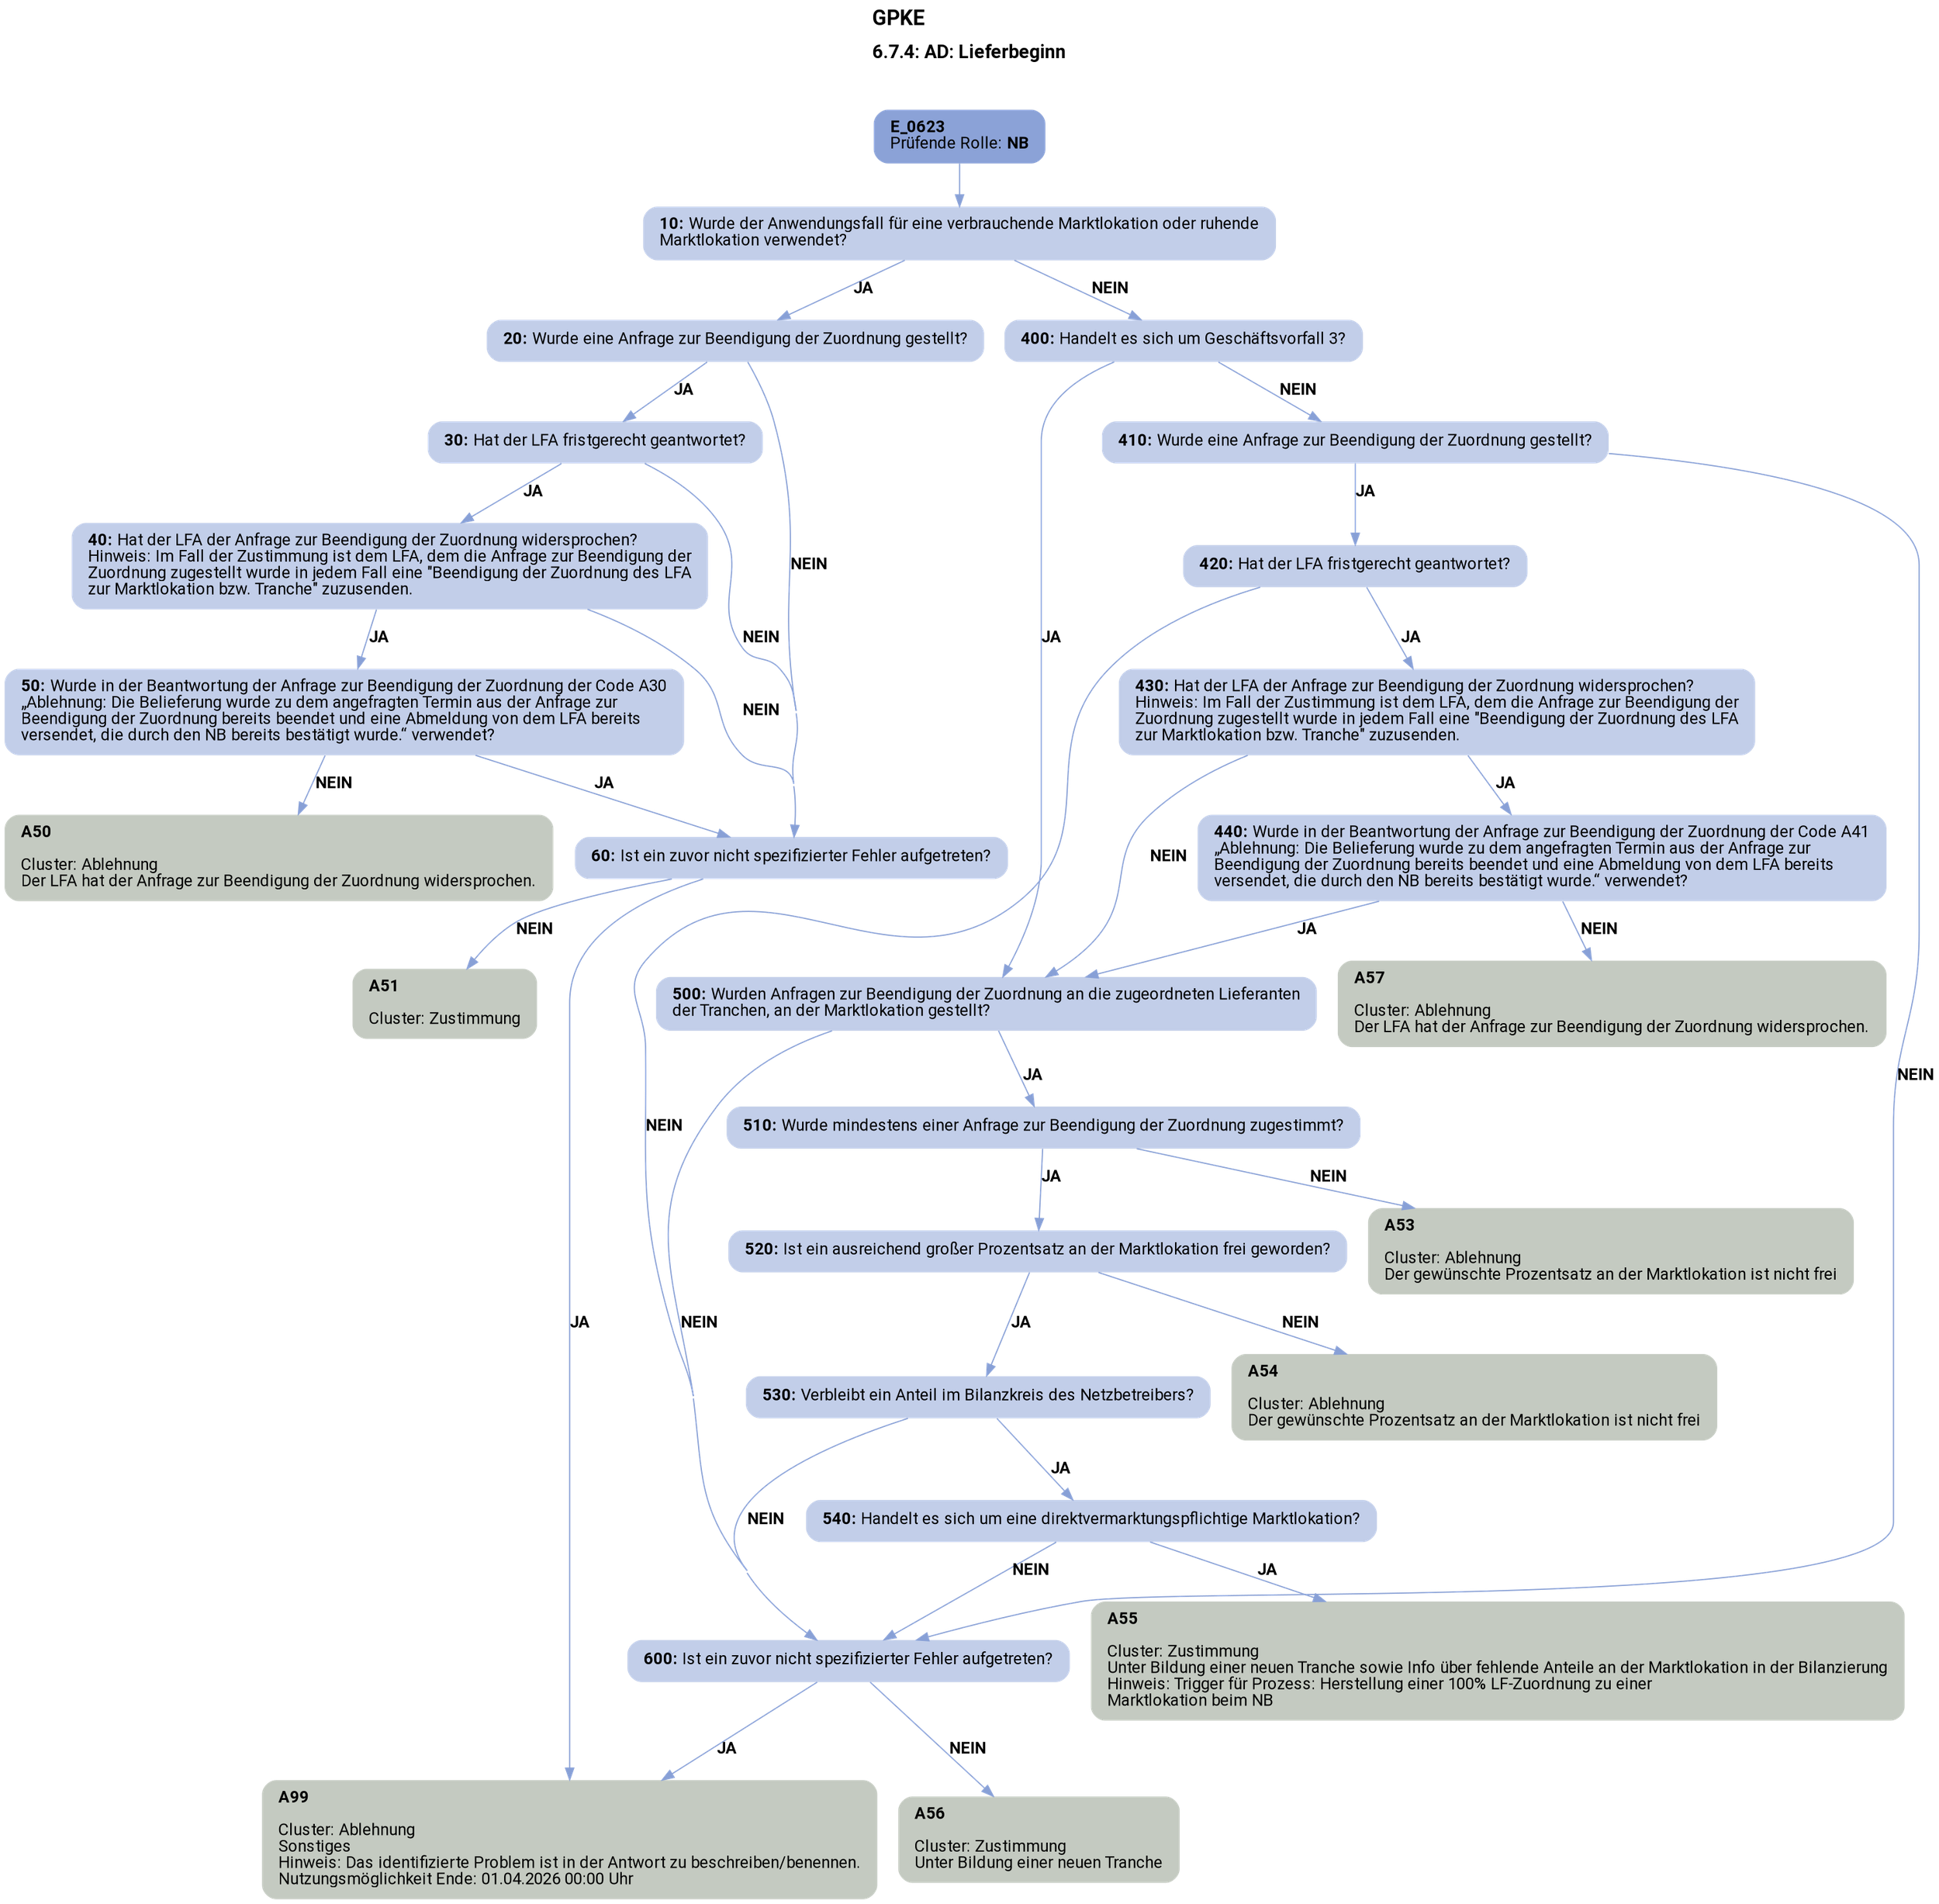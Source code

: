 digraph D {
    labelloc="t";
    label=<<B><FONT POINT-SIZE="18">GPKE</FONT></B><BR align="left"/><BR/><B><FONT POINT-SIZE="16">6.7.4: AD: Lieferbeginn</FONT></B><BR align="left"/><BR/><BR/><BR/>>;
    ratio="compress";
    concentrate=true;
    pack=true;
    rankdir=TB;
    packmode="array";
    size="20,20";
    fontsize=12;
    "Start" [margin="0.2,0.12", shape=box, style="filled,rounded", penwidth=0.0, fillcolor="#8ba2d7", label=<<B>E_0623</B><BR align="left"/><FONT>Prüfende Rolle: <B>NB</B></FONT><BR align="center"/>>, fontname="Roboto, sans-serif"];
    "10" [margin="0.2,0.12", shape=box, style="filled,rounded", penwidth=0.0, fillcolor="#c2cee9", label=<<B>10: </B>Wurde der Anwendungsfall für eine verbrauchende Marktlokation oder ruhende<BR align="left"/>Marktlokation verwendet?<BR align="left"/>>, fontname="Roboto, sans-serif"];
    "20" [margin="0.2,0.12", shape=box, style="filled,rounded", penwidth=0.0, fillcolor="#c2cee9", label=<<B>20: </B>Wurde eine Anfrage zur Beendigung der Zuordnung gestellt?<BR align="left"/>>, fontname="Roboto, sans-serif"];
    "30" [margin="0.2,0.12", shape=box, style="filled,rounded", penwidth=0.0, fillcolor="#c2cee9", label=<<B>30: </B>Hat der LFA fristgerecht geantwortet?<BR align="left"/>>, fontname="Roboto, sans-serif"];
    "40" [margin="0.2,0.12", shape=box, style="filled,rounded", penwidth=0.0, fillcolor="#c2cee9", label=<<B>40: </B>Hat der LFA der Anfrage zur Beendigung der Zuordnung widersprochen?<BR align="left"/>Hinweis: Im Fall der Zustimmung ist dem LFA, dem die Anfrage zur Beendigung der<BR align="left"/>Zuordnung zugestellt wurde in jedem Fall eine "Beendigung der Zuordnung des LFA<BR align="left"/>zur Marktlokation bzw. Tranche" zuzusenden.<BR align="left"/>>, fontname="Roboto, sans-serif"];
    "50" [margin="0.2,0.12", shape=box, style="filled,rounded", penwidth=0.0, fillcolor="#c2cee9", label=<<B>50: </B>Wurde in der Beantwortung der Anfrage zur Beendigung der Zuordnung der Code A30<BR align="left"/>„Ablehnung: Die Belieferung wurde zu dem angefragten Termin aus der Anfrage zur<BR align="left"/>Beendigung der Zuordnung bereits beendet und eine Abmeldung von dem LFA bereits<BR align="left"/>versendet, die durch den NB bereits bestätigt wurde.“ verwendet?<BR align="left"/>>, fontname="Roboto, sans-serif"];
    "A50" [margin="0.2,0.12", shape=box, style="filled,rounded", penwidth=0.0, fillcolor="#c4cac1", label=<<B>A50</B><BR align="left"/><BR align="left"/><FONT>Cluster: Ablehnung<BR align="left"/>Der LFA hat der Anfrage zur Beendigung der Zuordnung widersprochen.<BR align="left"/></FONT>>, fontname="Roboto, sans-serif"];
    "60" [margin="0.2,0.12", shape=box, style="filled,rounded", penwidth=0.0, fillcolor="#c2cee9", label=<<B>60: </B>Ist ein zuvor nicht spezifizierter Fehler aufgetreten?<BR align="left"/>>, fontname="Roboto, sans-serif"];
    "A51" [margin="0.2,0.12", shape=box, style="filled,rounded", penwidth=0.0, fillcolor="#c4cac1", label=<<B>A51</B><BR align="left"/><BR align="left"/><FONT>Cluster: Zustimmung<BR align="left"/></FONT>>, fontname="Roboto, sans-serif"];
    "A99" [margin="0.2,0.12", shape=box, style="filled,rounded", penwidth=0.0, fillcolor="#c4cac1", label=<<B>A99</B><BR align="left"/><BR align="left"/><FONT>Cluster: Ablehnung<BR align="left"/>Sonstiges<BR align="left"/>Hinweis: Das identifizierte Problem ist in der Antwort zu beschreiben/benennen.<BR align="left"/>Nutzungsmöglichkeit Ende: 01.04.2026 00:00 Uhr<BR align="left"/></FONT>>, fontname="Roboto, sans-serif"];
    "400" [margin="0.2,0.12", shape=box, style="filled,rounded", penwidth=0.0, fillcolor="#c2cee9", label=<<B>400: </B>Handelt es sich um Geschäftsvorfall 3?<BR align="left"/>>, fontname="Roboto, sans-serif"];
    "410" [margin="0.2,0.12", shape=box, style="filled,rounded", penwidth=0.0, fillcolor="#c2cee9", label=<<B>410: </B>Wurde eine Anfrage zur Beendigung der Zuordnung gestellt?<BR align="left"/>>, fontname="Roboto, sans-serif"];
    "420" [margin="0.2,0.12", shape=box, style="filled,rounded", penwidth=0.0, fillcolor="#c2cee9", label=<<B>420: </B>Hat der LFA fristgerecht geantwortet?<BR align="left"/>>, fontname="Roboto, sans-serif"];
    "430" [margin="0.2,0.12", shape=box, style="filled,rounded", penwidth=0.0, fillcolor="#c2cee9", label=<<B>430: </B>Hat der LFA der Anfrage zur Beendigung der Zuordnung widersprochen?<BR align="left"/>Hinweis: Im Fall der Zustimmung ist dem LFA, dem die Anfrage zur Beendigung der<BR align="left"/>Zuordnung zugestellt wurde in jedem Fall eine "Beendigung der Zuordnung des LFA<BR align="left"/>zur Marktlokation bzw. Tranche" zuzusenden.<BR align="left"/>>, fontname="Roboto, sans-serif"];
    "440" [margin="0.2,0.12", shape=box, style="filled,rounded", penwidth=0.0, fillcolor="#c2cee9", label=<<B>440: </B>Wurde in der Beantwortung der Anfrage zur Beendigung der Zuordnung der Code A41<BR align="left"/>„Ablehnung: Die Belieferung wurde zu dem angefragten Termin aus der Anfrage zur<BR align="left"/>Beendigung der Zuordnung bereits beendet und eine Abmeldung von dem LFA bereits<BR align="left"/>versendet, die durch den NB bereits bestätigt wurde.“ verwendet?<BR align="left"/>>, fontname="Roboto, sans-serif"];
    "A57" [margin="0.2,0.12", shape=box, style="filled,rounded", penwidth=0.0, fillcolor="#c4cac1", label=<<B>A57</B><BR align="left"/><BR align="left"/><FONT>Cluster: Ablehnung<BR align="left"/>Der LFA hat der Anfrage zur Beendigung der Zuordnung widersprochen.<BR align="left"/></FONT>>, fontname="Roboto, sans-serif"];
    "500" [margin="0.2,0.12", shape=box, style="filled,rounded", penwidth=0.0, fillcolor="#c2cee9", label=<<B>500: </B>Wurden Anfragen zur Beendigung der Zuordnung an die zugeordneten Lieferanten<BR align="left"/>der Tranchen, an der Marktlokation gestellt?<BR align="left"/>>, fontname="Roboto, sans-serif"];
    "510" [margin="0.2,0.12", shape=box, style="filled,rounded", penwidth=0.0, fillcolor="#c2cee9", label=<<B>510: </B>Wurde mindestens einer Anfrage zur Beendigung der Zuordnung zugestimmt?<BR align="left"/>>, fontname="Roboto, sans-serif"];
    "A53" [margin="0.2,0.12", shape=box, style="filled,rounded", penwidth=0.0, fillcolor="#c4cac1", label=<<B>A53</B><BR align="left"/><BR align="left"/><FONT>Cluster: Ablehnung<BR align="left"/>Der gewünschte Prozentsatz an der Marktlokation ist nicht frei<BR align="left"/></FONT>>, fontname="Roboto, sans-serif"];
    "520" [margin="0.2,0.12", shape=box, style="filled,rounded", penwidth=0.0, fillcolor="#c2cee9", label=<<B>520: </B>Ist ein ausreichend großer Prozentsatz an der Marktlokation frei geworden?<BR align="left"/>>, fontname="Roboto, sans-serif"];
    "A54" [margin="0.2,0.12", shape=box, style="filled,rounded", penwidth=0.0, fillcolor="#c4cac1", label=<<B>A54</B><BR align="left"/><BR align="left"/><FONT>Cluster: Ablehnung<BR align="left"/>Der gewünschte Prozentsatz an der Marktlokation ist nicht frei<BR align="left"/></FONT>>, fontname="Roboto, sans-serif"];
    "530" [margin="0.2,0.12", shape=box, style="filled,rounded", penwidth=0.0, fillcolor="#c2cee9", label=<<B>530: </B>Verbleibt ein Anteil im Bilanzkreis des Netzbetreibers?<BR align="left"/>>, fontname="Roboto, sans-serif"];
    "540" [margin="0.2,0.12", shape=box, style="filled,rounded", penwidth=0.0, fillcolor="#c2cee9", label=<<B>540: </B>Handelt es sich um eine direktvermarktungspflichtige Marktlokation?<BR align="left"/>>, fontname="Roboto, sans-serif"];
    "A55" [margin="0.2,0.12", shape=box, style="filled,rounded", penwidth=0.0, fillcolor="#c4cac1", label=<<B>A55</B><BR align="left"/><BR align="left"/><FONT>Cluster: Zustimmung<BR align="left"/>Unter Bildung einer neuen Tranche sowie Info über fehlende Anteile an der Marktlokation in der Bilanzierung<BR align="left"/>Hinweis: Trigger für Prozess: Herstellung einer 100% LF-Zuordnung zu einer<BR align="left"/>Marktlokation beim NB<BR align="left"/></FONT>>, fontname="Roboto, sans-serif"];
    "600" [margin="0.2,0.12", shape=box, style="filled,rounded", penwidth=0.0, fillcolor="#c2cee9", label=<<B>600: </B>Ist ein zuvor nicht spezifizierter Fehler aufgetreten?<BR align="left"/>>, fontname="Roboto, sans-serif"];
    "A56" [margin="0.2,0.12", shape=box, style="filled,rounded", penwidth=0.0, fillcolor="#c4cac1", label=<<B>A56</B><BR align="left"/><BR align="left"/><FONT>Cluster: Zustimmung<BR align="left"/>Unter Bildung einer neuen Tranche<BR align="left"/></FONT>>, fontname="Roboto, sans-serif"];

    "Start" -> "10" [color="#88a0d6"];
    "10" -> "20" [label=<<B>JA</B>>, color="#88a0d6", fontname="Roboto, sans-serif"];
    "10" -> "400" [label=<<B>NEIN</B>>, color="#88a0d6", fontname="Roboto, sans-serif"];
    "20" -> "60" [label=<<B>NEIN</B>>, color="#88a0d6", fontname="Roboto, sans-serif"];
    "20" -> "30" [label=<<B>JA</B>>, color="#88a0d6", fontname="Roboto, sans-serif"];
    "30" -> "40" [label=<<B>JA</B>>, color="#88a0d6", fontname="Roboto, sans-serif"];
    "30" -> "60" [label=<<B>NEIN</B>>, color="#88a0d6", fontname="Roboto, sans-serif"];
    "40" -> "50" [label=<<B>JA</B>>, color="#88a0d6", fontname="Roboto, sans-serif"];
    "40" -> "60" [label=<<B>NEIN</B>>, color="#88a0d6", fontname="Roboto, sans-serif"];
    "50" -> "A50" [label=<<B>NEIN</B>>, color="#88a0d6", fontname="Roboto, sans-serif"];
    "50" -> "60" [label=<<B>JA</B>>, color="#88a0d6", fontname="Roboto, sans-serif"];
    "60" -> "A51" [label=<<B>NEIN</B>>, color="#88a0d6", fontname="Roboto, sans-serif"];
    "60" -> "A99" [label=<<B>JA</B>>, color="#88a0d6", fontname="Roboto, sans-serif"];
    "400" -> "500" [label=<<B>JA</B>>, color="#88a0d6", fontname="Roboto, sans-serif"];
    "400" -> "410" [label=<<B>NEIN</B>>, color="#88a0d6", fontname="Roboto, sans-serif"];
    "410" -> "420" [label=<<B>JA</B>>, color="#88a0d6", fontname="Roboto, sans-serif"];
    "410" -> "600" [label=<<B>NEIN</B>>, color="#88a0d6", fontname="Roboto, sans-serif"];
    "420" -> "430" [label=<<B>JA</B>>, color="#88a0d6", fontname="Roboto, sans-serif"];
    "420" -> "600" [label=<<B>NEIN</B>>, color="#88a0d6", fontname="Roboto, sans-serif"];
    "430" -> "440" [label=<<B>JA</B>>, color="#88a0d6", fontname="Roboto, sans-serif"];
    "430" -> "500" [label=<<B>NEIN</B>>, color="#88a0d6", fontname="Roboto, sans-serif"];
    "440" -> "A57" [label=<<B>NEIN</B>>, color="#88a0d6", fontname="Roboto, sans-serif"];
    "440" -> "500" [label=<<B>JA</B>>, color="#88a0d6", fontname="Roboto, sans-serif"];
    "500" -> "510" [label=<<B>JA</B>>, color="#88a0d6", fontname="Roboto, sans-serif"];
    "500" -> "600" [label=<<B>NEIN</B>>, color="#88a0d6", fontname="Roboto, sans-serif"];
    "510" -> "520" [label=<<B>JA</B>>, color="#88a0d6", fontname="Roboto, sans-serif"];
    "510" -> "A53" [label=<<B>NEIN</B>>, color="#88a0d6", fontname="Roboto, sans-serif"];
    "520" -> "530" [label=<<B>JA</B>>, color="#88a0d6", fontname="Roboto, sans-serif"];
    "520" -> "A54" [label=<<B>NEIN</B>>, color="#88a0d6", fontname="Roboto, sans-serif"];
    "530" -> "540" [label=<<B>JA</B>>, color="#88a0d6", fontname="Roboto, sans-serif"];
    "530" -> "600" [label=<<B>NEIN</B>>, color="#88a0d6", fontname="Roboto, sans-serif"];
    "540" -> "A55" [label=<<B>JA</B>>, color="#88a0d6", fontname="Roboto, sans-serif"];
    "540" -> "600" [label=<<B>NEIN</B>>, color="#88a0d6", fontname="Roboto, sans-serif"];
    "600" -> "A56" [label=<<B>NEIN</B>>, color="#88a0d6", fontname="Roboto, sans-serif"];
    "600" -> "A99" [label=<<B>JA</B>>, color="#88a0d6", fontname="Roboto, sans-serif"];

    bgcolor="transparent";
fontname="Roboto, sans-serif";
}